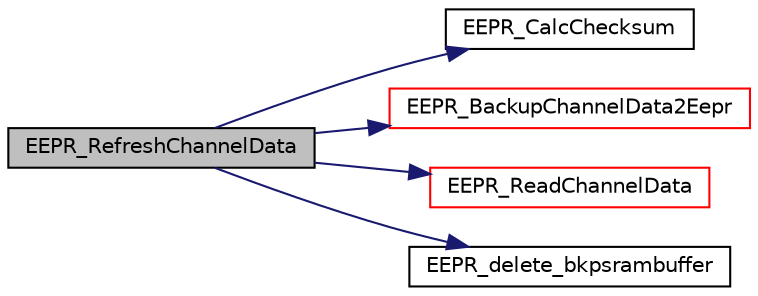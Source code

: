 digraph "EEPR_RefreshChannelData"
{
  edge [fontname="Helvetica",fontsize="10",labelfontname="Helvetica",labelfontsize="10"];
  node [fontname="Helvetica",fontsize="10",shape=record];
  rankdir="LR";
  Node336 [label="EEPR_RefreshChannelData",height=0.2,width=0.4,color="black", fillcolor="grey75", style="filled", fontcolor="black"];
  Node336 -> Node337 [color="midnightblue",fontsize="10",style="solid",fontname="Helvetica"];
  Node337 [label="EEPR_CalcChecksum",height=0.2,width=0.4,color="black", fillcolor="white", style="filled",URL="$eepr__cfg_8c.html#ab14595ae571d9012a9650b3e2da964a5"];
  Node336 -> Node338 [color="midnightblue",fontsize="10",style="solid",fontname="Helvetica"];
  Node338 [label="EEPR_BackupChannelData2Eepr",height=0.2,width=0.4,color="red", fillcolor="white", style="filled",URL="$eepr_8c.html#a7c5a68313b315c4d1fe54f8207a3fcc5",tooltip="copys the data of one channel from bkpsram into the eeprom "];
  Node336 -> Node361 [color="midnightblue",fontsize="10",style="solid",fontname="Helvetica"];
  Node361 [label="EEPR_ReadChannelData",height=0.2,width=0.4,color="red", fillcolor="white", style="filled",URL="$eepr_8c.html#a7f5c064d10a65e3caae373059e6d30e3",tooltip="copys the data of one channel from eeprom into the bkpsrams "];
  Node336 -> Node363 [color="midnightblue",fontsize="10",style="solid",fontname="Helvetica"];
  Node363 [label="EEPR_delete_bkpsrambuffer",height=0.2,width=0.4,color="black", fillcolor="white", style="filled",URL="$eepr_8c.html#a2c2583765a3d311da27b47dab267323e"];
}
